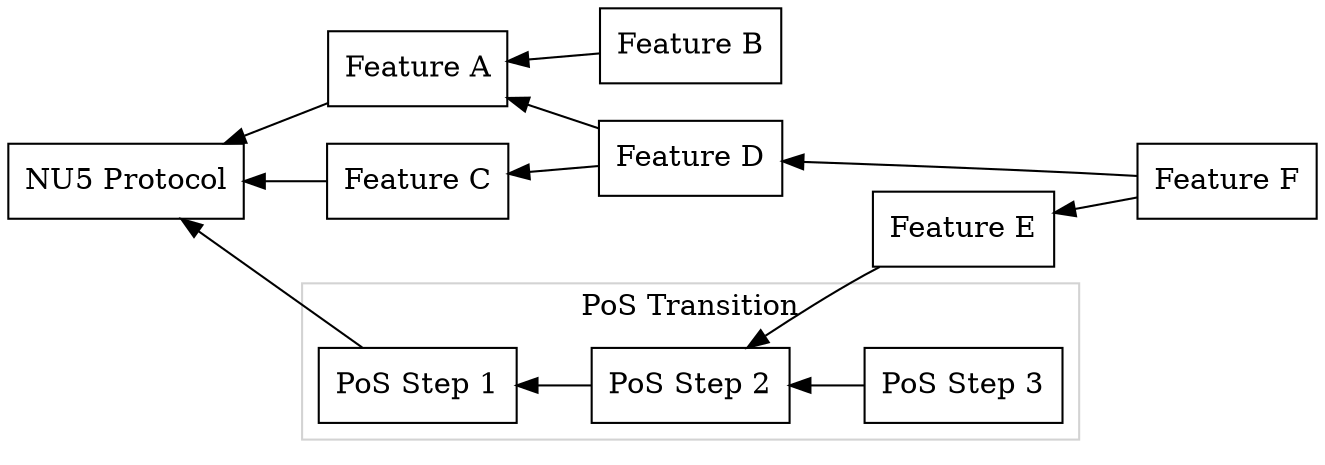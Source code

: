 digraph ZcashTechTreeGeneric {
    rankdir = RL
    color = "lightgrey"

    node [ shape=box ]

    nu5 [ label = "NU5 Protocol" ]

    a [ label = "Feature A"]
    a -> nu5

    b [ label = "Feature B"]
    b -> a

    c [ label = "Feature C"]
    c -> nu5

    d [ label = "Feature D"]
    d -> c
    d -> a

    e [ label = "Feature E"]
    e -> pos2
    
    f [ label = "Feature F"]
    f -> e
    f -> d

    pos1 [ label = "PoS Step 1"]
    pos1 -> nu5

    subgraph cluster_pos {
        label = "PoS Transition"

        pos2 [ label = "PoS Step 2"]
        pos2 -> pos1

        pos3 [ label = "PoS Step 3"]
        pos3 -> pos2
    }
}


